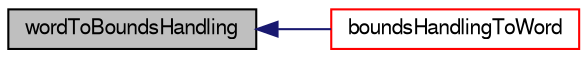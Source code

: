 digraph "wordToBoundsHandling"
{
  bgcolor="transparent";
  edge [fontname="FreeSans",fontsize="10",labelfontname="FreeSans",labelfontsize="10"];
  node [fontname="FreeSans",fontsize="10",shape=record];
  rankdir="LR";
  Node988 [label="wordToBoundsHandling",height=0.2,width=0.4,color="black", fillcolor="grey75", style="filled", fontcolor="black"];
  Node988 -> Node989 [dir="back",color="midnightblue",fontsize="10",style="solid",fontname="FreeSans"];
  Node989 [label="boundsHandlingToWord",height=0.2,width=0.4,color="red",URL="$a27674.html#aa688f45738927379491a450d40c74cfc",tooltip="Return the out-of-bounds handling as a word. "];
}
